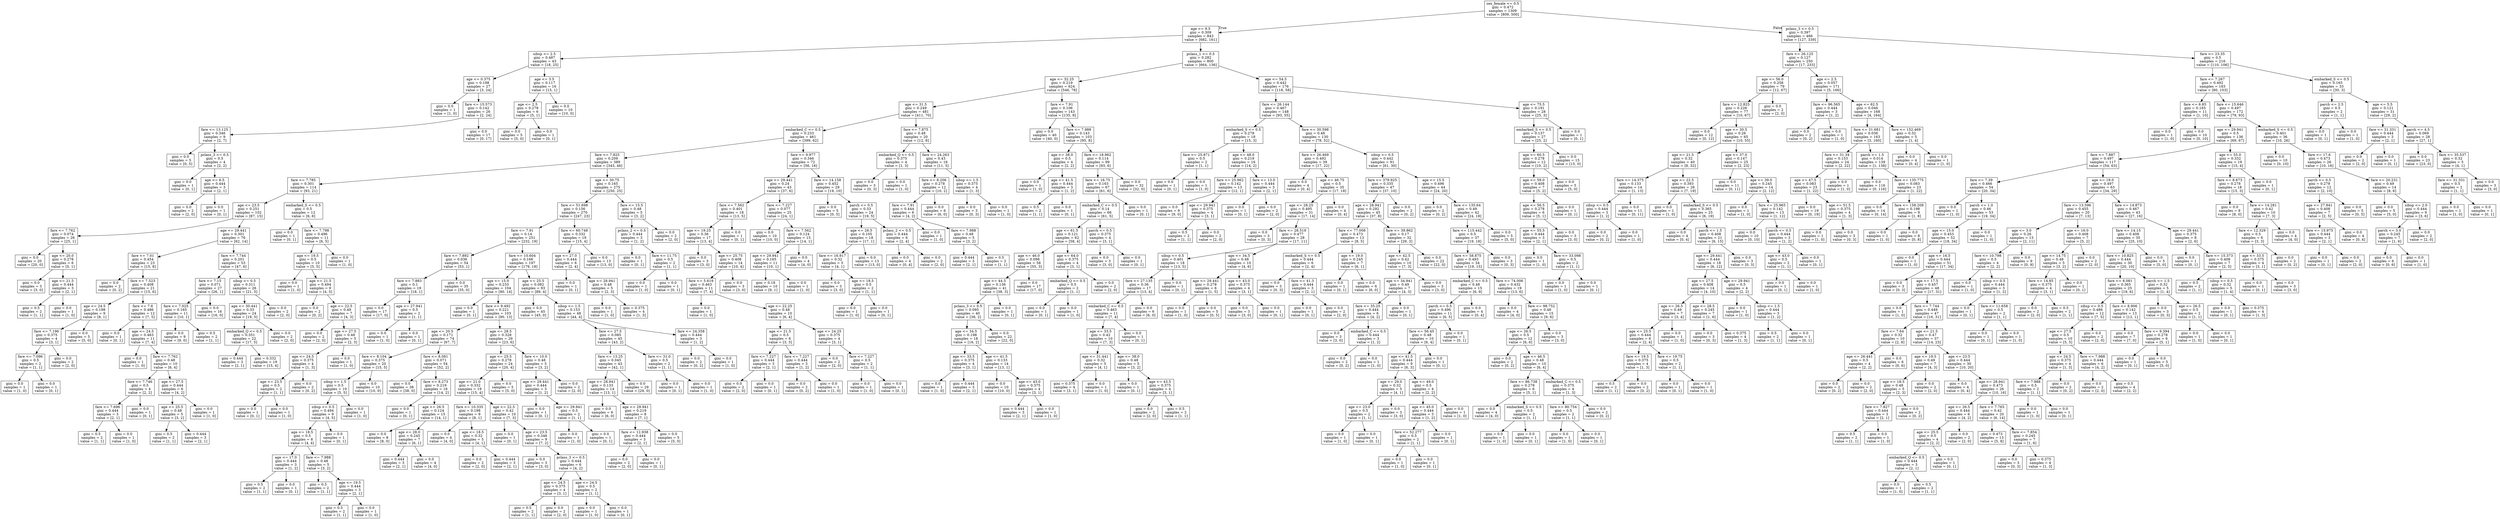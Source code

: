digraph Tree {
node [shape=box] ;
0 [label="sex_female <= 0.5\ngini = 0.472\nsamples = 1309\nvalue = [809, 500]"] ;
1 [label="age <= 9.5\ngini = 0.309\nsamples = 843\nvalue = [682, 161]"] ;
0 -> 1 [labeldistance=2.5, labelangle=45, headlabel="True"] ;
2 [label="sibsp <= 2.5\ngini = 0.487\nsamples = 43\nvalue = [18, 25]"] ;
1 -> 2 ;
3 [label="age <= 0.375\ngini = 0.198\nsamples = 27\nvalue = [3, 24]"] ;
2 -> 3 ;
4 [label="gini = 0.0\nsamples = 1\nvalue = [1, 0]"] ;
3 -> 4 ;
5 [label="fare <= 15.573\ngini = 0.142\nsamples = 26\nvalue = [2, 24]"] ;
3 -> 5 ;
6 [label="fare <= 13.125\ngini = 0.346\nsamples = 9\nvalue = [2, 7]"] ;
5 -> 6 ;
7 [label="gini = 0.0\nsamples = 5\nvalue = [0, 5]"] ;
6 -> 7 ;
8 [label="pclass_3 <= 0.5\ngini = 0.5\nsamples = 4\nvalue = [2, 2]"] ;
6 -> 8 ;
9 [label="gini = 0.0\nsamples = 1\nvalue = [0, 1]"] ;
8 -> 9 ;
10 [label="age <= 6.5\ngini = 0.444\nsamples = 3\nvalue = [2, 1]"] ;
8 -> 10 ;
11 [label="gini = 0.0\nsamples = 2\nvalue = [2, 0]"] ;
10 -> 11 ;
12 [label="gini = 0.0\nsamples = 1\nvalue = [0, 1]"] ;
10 -> 12 ;
13 [label="gini = 0.0\nsamples = 17\nvalue = [0, 17]"] ;
5 -> 13 ;
14 [label="age <= 3.5\ngini = 0.117\nsamples = 16\nvalue = [15, 1]"] ;
2 -> 14 ;
15 [label="age <= 2.5\ngini = 0.278\nsamples = 6\nvalue = [5, 1]"] ;
14 -> 15 ;
16 [label="gini = 0.0\nsamples = 5\nvalue = [5, 0]"] ;
15 -> 16 ;
17 [label="gini = 0.0\nsamples = 1\nvalue = [0, 1]"] ;
15 -> 17 ;
18 [label="gini = 0.0\nsamples = 10\nvalue = [10, 0]"] ;
14 -> 18 ;
19 [label="pclass_1 <= 0.5\ngini = 0.282\nsamples = 800\nvalue = [664, 136]"] ;
1 -> 19 ;
20 [label="age <= 32.25\ngini = 0.219\nsamples = 624\nvalue = [546, 78]"] ;
19 -> 20 ;
21 [label="age <= 31.5\ngini = 0.249\nsamples = 481\nvalue = [411, 70]"] ;
20 -> 21 ;
22 [label="embarked_C <= 0.5\ngini = 0.233\nsamples = 461\nvalue = [399, 62]"] ;
21 -> 22 ;
23 [label="fare <= 7.825\ngini = 0.209\nsamples = 389\nvalue = [343, 46]"] ;
22 -> 23 ;
24 [label="fare <= 7.785\ngini = 0.301\nsamples = 114\nvalue = [93, 21]"] ;
23 -> 24 ;
25 [label="age <= 23.5\ngini = 0.251\nsamples = 102\nvalue = [87, 15]"] ;
24 -> 25 ;
26 [label="fare <= 7.762\ngini = 0.074\nsamples = 26\nvalue = [25, 1]"] ;
25 -> 26 ;
27 [label="gini = 0.0\nsamples = 20\nvalue = [20, 0]"] ;
26 -> 27 ;
28 [label="age <= 20.0\ngini = 0.278\nsamples = 6\nvalue = [5, 1]"] ;
26 -> 28 ;
29 [label="gini = 0.0\nsamples = 3\nvalue = [3, 0]"] ;
28 -> 29 ;
30 [label="age <= 21.5\ngini = 0.444\nsamples = 3\nvalue = [2, 1]"] ;
28 -> 30 ;
31 [label="gini = 0.5\nsamples = 2\nvalue = [1, 1]"] ;
30 -> 31 ;
32 [label="gini = 0.0\nsamples = 1\nvalue = [1, 0]"] ;
30 -> 32 ;
33 [label="age <= 29.441\ngini = 0.301\nsamples = 76\nvalue = [62, 14]"] ;
25 -> 33 ;
34 [label="fare <= 7.01\ngini = 0.454\nsamples = 23\nvalue = [15, 8]"] ;
33 -> 34 ;
35 [label="gini = 0.0\nsamples = 2\nvalue = [0, 2]"] ;
34 -> 35 ;
36 [label="fare <= 7.523\ngini = 0.408\nsamples = 21\nvalue = [15, 6]"] ;
34 -> 36 ;
37 [label="age <= 24.5\ngini = 0.198\nsamples = 9\nvalue = [8, 1]"] ;
36 -> 37 ;
38 [label="fare <= 7.196\ngini = 0.375\nsamples = 4\nvalue = [3, 1]"] ;
37 -> 38 ;
39 [label="fare <= 7.096\ngini = 0.5\nsamples = 2\nvalue = [1, 1]"] ;
38 -> 39 ;
40 [label="gini = 0.0\nsamples = 1\nvalue = [1, 0]"] ;
39 -> 40 ;
41 [label="gini = 0.0\nsamples = 1\nvalue = [0, 1]"] ;
39 -> 41 ;
42 [label="gini = 0.0\nsamples = 2\nvalue = [2, 0]"] ;
38 -> 42 ;
43 [label="gini = 0.0\nsamples = 5\nvalue = [5, 0]"] ;
37 -> 43 ;
44 [label="fare <= 7.6\ngini = 0.486\nsamples = 12\nvalue = [7, 5]"] ;
36 -> 44 ;
45 [label="gini = 0.0\nsamples = 1\nvalue = [0, 1]"] ;
44 -> 45 ;
46 [label="age <= 24.5\ngini = 0.463\nsamples = 11\nvalue = [7, 4]"] ;
44 -> 46 ;
47 [label="gini = 0.0\nsamples = 1\nvalue = [1, 0]"] ;
46 -> 47 ;
48 [label="fare <= 7.762\ngini = 0.48\nsamples = 10\nvalue = [6, 4]"] ;
46 -> 48 ;
49 [label="fare <= 7.746\ngini = 0.5\nsamples = 4\nvalue = [2, 2]"] ;
48 -> 49 ;
50 [label="fare <= 7.696\ngini = 0.444\nsamples = 3\nvalue = [2, 1]"] ;
49 -> 50 ;
51 [label="gini = 0.5\nsamples = 2\nvalue = [1, 1]"] ;
50 -> 51 ;
52 [label="gini = 0.0\nsamples = 1\nvalue = [1, 0]"] ;
50 -> 52 ;
53 [label="gini = 0.0\nsamples = 1\nvalue = [0, 1]"] ;
49 -> 53 ;
54 [label="age <= 27.5\ngini = 0.444\nsamples = 6\nvalue = [4, 2]"] ;
48 -> 54 ;
55 [label="age <= 25.5\ngini = 0.48\nsamples = 5\nvalue = [3, 2]"] ;
54 -> 55 ;
56 [label="gini = 0.5\nsamples = 2\nvalue = [1, 1]"] ;
55 -> 56 ;
57 [label="gini = 0.444\nsamples = 3\nvalue = [2, 1]"] ;
55 -> 57 ;
58 [label="gini = 0.0\nsamples = 1\nvalue = [1, 0]"] ;
54 -> 58 ;
59 [label="fare <= 7.744\ngini = 0.201\nsamples = 53\nvalue = [47, 6]"] ;
33 -> 59 ;
60 [label="fare <= 7.15\ngini = 0.071\nsamples = 27\nvalue = [26, 1]"] ;
59 -> 60 ;
61 [label="fare <= 7.025\ngini = 0.165\nsamples = 11\nvalue = [10, 1]"] ;
60 -> 61 ;
62 [label="gini = 0.0\nsamples = 9\nvalue = [9, 0]"] ;
61 -> 62 ;
63 [label="gini = 0.5\nsamples = 2\nvalue = [1, 1]"] ;
61 -> 63 ;
64 [label="gini = 0.0\nsamples = 16\nvalue = [16, 0]"] ;
60 -> 64 ;
65 [label="sibsp <= 0.5\ngini = 0.311\nsamples = 26\nvalue = [21, 5]"] ;
59 -> 65 ;
66 [label="age <= 30.441\ngini = 0.33\nsamples = 24\nvalue = [19, 5]"] ;
65 -> 66 ;
67 [label="embarked_Q <= 0.5\ngini = 0.351\nsamples = 22\nvalue = [17, 5]"] ;
66 -> 67 ;
68 [label="gini = 0.444\nsamples = 3\nvalue = [2, 1]"] ;
67 -> 68 ;
69 [label="gini = 0.332\nsamples = 19\nvalue = [15, 4]"] ;
67 -> 69 ;
70 [label="gini = 0.0\nsamples = 2\nvalue = [2, 0]"] ;
66 -> 70 ;
71 [label="gini = 0.0\nsamples = 2\nvalue = [2, 0]"] ;
65 -> 71 ;
72 [label="embarked_S <= 0.5\ngini = 0.5\nsamples = 12\nvalue = [6, 6]"] ;
24 -> 72 ;
73 [label="gini = 0.0\nsamples = 1\nvalue = [0, 1]"] ;
72 -> 73 ;
74 [label="fare <= 7.798\ngini = 0.496\nsamples = 11\nvalue = [6, 5]"] ;
72 -> 74 ;
75 [label="age <= 19.5\ngini = 0.5\nsamples = 10\nvalue = [5, 5]"] ;
74 -> 75 ;
76 [label="gini = 0.0\nsamples = 1\nvalue = [1, 0]"] ;
75 -> 76 ;
77 [label="age <= 21.5\ngini = 0.494\nsamples = 9\nvalue = [4, 5]"] ;
75 -> 77 ;
78 [label="gini = 0.0\nsamples = 2\nvalue = [0, 2]"] ;
77 -> 78 ;
79 [label="age <= 22.5\ngini = 0.49\nsamples = 7\nvalue = [4, 3]"] ;
77 -> 79 ;
80 [label="gini = 0.0\nsamples = 2\nvalue = [2, 0]"] ;
79 -> 80 ;
81 [label="age <= 27.5\ngini = 0.48\nsamples = 5\nvalue = [2, 3]"] ;
79 -> 81 ;
82 [label="age <= 24.5\ngini = 0.375\nsamples = 4\nvalue = [1, 3]"] ;
81 -> 82 ;
83 [label="age <= 23.5\ngini = 0.5\nsamples = 2\nvalue = [1, 1]"] ;
82 -> 83 ;
84 [label="gini = 0.0\nsamples = 1\nvalue = [0, 1]"] ;
83 -> 84 ;
85 [label="gini = 0.0\nsamples = 1\nvalue = [1, 0]"] ;
83 -> 85 ;
86 [label="gini = 0.0\nsamples = 2\nvalue = [0, 2]"] ;
82 -> 86 ;
87 [label="gini = 0.0\nsamples = 1\nvalue = [1, 0]"] ;
81 -> 87 ;
88 [label="gini = 0.0\nsamples = 1\nvalue = [1, 0]"] ;
74 -> 88 ;
89 [label="age <= 30.75\ngini = 0.165\nsamples = 275\nvalue = [250, 25]"] ;
23 -> 89 ;
90 [label="fare <= 51.698\ngini = 0.156\nsamples = 270\nvalue = [247, 23]"] ;
89 -> 90 ;
91 [label="fare <= 7.91\ngini = 0.14\nsamples = 251\nvalue = [232, 19]"] ;
90 -> 91 ;
92 [label="fare <= 7.892\ngini = 0.036\nsamples = 54\nvalue = [53, 1]"] ;
91 -> 92 ;
93 [label="fare <= 7.883\ngini = 0.1\nsamples = 19\nvalue = [18, 1]"] ;
92 -> 93 ;
94 [label="gini = 0.0\nsamples = 17\nvalue = [17, 0]"] ;
93 -> 94 ;
95 [label="age <= 27.941\ngini = 0.5\nsamples = 2\nvalue = [1, 1]"] ;
93 -> 95 ;
96 [label="gini = 0.0\nsamples = 1\nvalue = [1, 0]"] ;
95 -> 96 ;
97 [label="gini = 0.0\nsamples = 1\nvalue = [0, 1]"] ;
95 -> 97 ;
98 [label="gini = 0.0\nsamples = 35\nvalue = [35, 0]"] ;
92 -> 98 ;
99 [label="fare <= 10.604\ngini = 0.166\nsamples = 197\nvalue = [179, 18]"] ;
91 -> 99 ;
100 [label="age <= 15.0\ngini = 0.233\nsamples = 104\nvalue = [90, 14]"] ;
99 -> 100 ;
101 [label="gini = 0.0\nsamples = 1\nvalue = [0, 1]"] ;
100 -> 101 ;
102 [label="fare <= 9.492\ngini = 0.221\nsamples = 103\nvalue = [90, 13]"] ;
100 -> 102 ;
103 [label="age <= 20.5\ngini = 0.171\nsamples = 74\nvalue = [67, 7]"] ;
102 -> 103 ;
104 [label="fare <= 8.104\ngini = 0.375\nsamples = 20\nvalue = [15, 5]"] ;
103 -> 104 ;
105 [label="sibsp <= 1.5\ngini = 0.5\nsamples = 10\nvalue = [5, 5]"] ;
104 -> 105 ;
106 [label="sibsp <= 0.5\ngini = 0.494\nsamples = 9\nvalue = [4, 5]"] ;
105 -> 106 ;
107 [label="age <= 18.5\ngini = 0.5\nsamples = 8\nvalue = [4, 4]"] ;
106 -> 107 ;
108 [label="age <= 17.0\ngini = 0.444\nsamples = 3\nvalue = [1, 2]"] ;
107 -> 108 ;
109 [label="gini = 0.5\nsamples = 2\nvalue = [1, 1]"] ;
108 -> 109 ;
110 [label="gini = 0.0\nsamples = 1\nvalue = [0, 1]"] ;
108 -> 110 ;
111 [label="fare <= 7.988\ngini = 0.48\nsamples = 5\nvalue = [3, 2]"] ;
107 -> 111 ;
112 [label="gini = 0.5\nsamples = 2\nvalue = [1, 1]"] ;
111 -> 112 ;
113 [label="age <= 19.5\ngini = 0.444\nsamples = 3\nvalue = [2, 1]"] ;
111 -> 113 ;
114 [label="gini = 0.5\nsamples = 2\nvalue = [1, 1]"] ;
113 -> 114 ;
115 [label="gini = 0.0\nsamples = 1\nvalue = [1, 0]"] ;
113 -> 115 ;
116 [label="gini = 0.0\nsamples = 1\nvalue = [0, 1]"] ;
106 -> 116 ;
117 [label="gini = 0.0\nsamples = 1\nvalue = [1, 0]"] ;
105 -> 117 ;
118 [label="gini = 0.0\nsamples = 10\nvalue = [10, 0]"] ;
104 -> 118 ;
119 [label="fare <= 8.081\ngini = 0.071\nsamples = 54\nvalue = [52, 2]"] ;
103 -> 119 ;
120 [label="gini = 0.0\nsamples = 38\nvalue = [38, 0]"] ;
119 -> 120 ;
121 [label="fare <= 8.273\ngini = 0.219\nsamples = 16\nvalue = [14, 2]"] ;
119 -> 121 ;
122 [label="gini = 0.0\nsamples = 1\nvalue = [0, 1]"] ;
121 -> 122 ;
123 [label="age <= 26.5\ngini = 0.124\nsamples = 15\nvalue = [14, 1]"] ;
121 -> 123 ;
124 [label="gini = 0.0\nsamples = 8\nvalue = [8, 0]"] ;
123 -> 124 ;
125 [label="age <= 28.0\ngini = 0.245\nsamples = 7\nvalue = [6, 1]"] ;
123 -> 125 ;
126 [label="gini = 0.444\nsamples = 3\nvalue = [2, 1]"] ;
125 -> 126 ;
127 [label="gini = 0.0\nsamples = 4\nvalue = [4, 0]"] ;
125 -> 127 ;
128 [label="age <= 28.5\ngini = 0.328\nsamples = 29\nvalue = [23, 6]"] ;
102 -> 128 ;
129 [label="age <= 25.5\ngini = 0.278\nsamples = 24\nvalue = [20, 4]"] ;
128 -> 129 ;
130 [label="age <= 21.0\ngini = 0.332\nsamples = 19\nvalue = [15, 4]"] ;
129 -> 130 ;
131 [label="fare <= 10.335\ngini = 0.198\nsamples = 9\nvalue = [8, 1]"] ;
130 -> 131 ;
132 [label="gini = 0.0\nsamples = 4\nvalue = [4, 0]"] ;
131 -> 132 ;
133 [label="age <= 18.5\ngini = 0.32\nsamples = 5\nvalue = [4, 1]"] ;
131 -> 133 ;
134 [label="gini = 0.0\nsamples = 2\nvalue = [2, 0]"] ;
133 -> 134 ;
135 [label="gini = 0.444\nsamples = 3\nvalue = [2, 1]"] ;
133 -> 135 ;
136 [label="age <= 22.5\ngini = 0.42\nsamples = 10\nvalue = [7, 3]"] ;
130 -> 136 ;
137 [label="gini = 0.0\nsamples = 1\nvalue = [0, 1]"] ;
136 -> 137 ;
138 [label="age <= 23.5\ngini = 0.346\nsamples = 9\nvalue = [7, 2]"] ;
136 -> 138 ;
139 [label="gini = 0.0\nsamples = 3\nvalue = [3, 0]"] ;
138 -> 139 ;
140 [label="pclass_3 <= 0.5\ngini = 0.444\nsamples = 6\nvalue = [4, 2]"] ;
138 -> 140 ;
141 [label="age <= 24.5\ngini = 0.375\nsamples = 4\nvalue = [3, 1]"] ;
140 -> 141 ;
142 [label="gini = 0.5\nsamples = 2\nvalue = [1, 1]"] ;
141 -> 142 ;
143 [label="gini = 0.0\nsamples = 2\nvalue = [2, 0]"] ;
141 -> 143 ;
144 [label="age <= 24.5\ngini = 0.5\nsamples = 2\nvalue = [1, 1]"] ;
140 -> 144 ;
145 [label="gini = 0.0\nsamples = 1\nvalue = [1, 0]"] ;
144 -> 145 ;
146 [label="gini = 0.0\nsamples = 1\nvalue = [0, 1]"] ;
144 -> 146 ;
147 [label="gini = 0.0\nsamples = 5\nvalue = [5, 0]"] ;
129 -> 147 ;
148 [label="fare <= 10.0\ngini = 0.48\nsamples = 5\nvalue = [3, 2]"] ;
128 -> 148 ;
149 [label="age <= 29.441\ngini = 0.444\nsamples = 3\nvalue = [1, 2]"] ;
148 -> 149 ;
150 [label="gini = 0.0\nsamples = 1\nvalue = [0, 1]"] ;
149 -> 150 ;
151 [label="age <= 29.941\ngini = 0.5\nsamples = 2\nvalue = [1, 1]"] ;
149 -> 151 ;
152 [label="gini = 0.0\nsamples = 1\nvalue = [1, 0]"] ;
151 -> 152 ;
153 [label="gini = 0.0\nsamples = 1\nvalue = [0, 1]"] ;
151 -> 153 ;
154 [label="gini = 0.0\nsamples = 2\nvalue = [2, 0]"] ;
148 -> 154 ;
155 [label="age <= 25.5\ngini = 0.082\nsamples = 93\nvalue = [89, 4]"] ;
99 -> 155 ;
156 [label="gini = 0.0\nsamples = 45\nvalue = [45, 0]"] ;
155 -> 156 ;
157 [label="sibsp <= 1.5\ngini = 0.153\nsamples = 48\nvalue = [44, 4]"] ;
155 -> 157 ;
158 [label="fare <= 27.5\ngini = 0.085\nsamples = 45\nvalue = [43, 2]"] ;
157 -> 158 ;
159 [label="fare <= 13.25\ngini = 0.045\nsamples = 43\nvalue = [42, 1]"] ;
158 -> 159 ;
160 [label="age <= 28.941\ngini = 0.133\nsamples = 14\nvalue = [13, 1]"] ;
159 -> 160 ;
161 [label="gini = 0.0\nsamples = 6\nvalue = [6, 0]"] ;
160 -> 161 ;
162 [label="age <= 29.941\ngini = 0.219\nsamples = 8\nvalue = [7, 1]"] ;
160 -> 162 ;
163 [label="fare <= 12.938\ngini = 0.444\nsamples = 3\nvalue = [2, 1]"] ;
162 -> 163 ;
164 [label="gini = 0.0\nsamples = 2\nvalue = [2, 0]"] ;
163 -> 164 ;
165 [label="gini = 0.0\nsamples = 1\nvalue = [0, 1]"] ;
163 -> 165 ;
166 [label="gini = 0.0\nsamples = 5\nvalue = [5, 0]"] ;
162 -> 166 ;
167 [label="gini = 0.0\nsamples = 29\nvalue = [29, 0]"] ;
159 -> 167 ;
168 [label="fare <= 31.0\ngini = 0.5\nsamples = 2\nvalue = [1, 1]"] ;
158 -> 168 ;
169 [label="gini = 0.0\nsamples = 1\nvalue = [0, 1]"] ;
168 -> 169 ;
170 [label="gini = 0.0\nsamples = 1\nvalue = [1, 0]"] ;
168 -> 170 ;
171 [label="fare <= 24.358\ngini = 0.444\nsamples = 3\nvalue = [1, 2]"] ;
157 -> 171 ;
172 [label="gini = 0.0\nsamples = 2\nvalue = [0, 2]"] ;
171 -> 172 ;
173 [label="gini = 0.0\nsamples = 1\nvalue = [1, 0]"] ;
171 -> 173 ;
174 [label="fare <= 60.748\ngini = 0.332\nsamples = 19\nvalue = [15, 4]"] ;
90 -> 174 ;
175 [label="age <= 27.0\ngini = 0.444\nsamples = 6\nvalue = [2, 4]"] ;
174 -> 175 ;
176 [label="gini = 0.0\nsamples = 1\nvalue = [0, 1]"] ;
175 -> 176 ;
177 [label="age <= 28.941\ngini = 0.48\nsamples = 5\nvalue = [2, 3]"] ;
175 -> 177 ;
178 [label="gini = 0.0\nsamples = 1\nvalue = [1, 0]"] ;
177 -> 178 ;
179 [label="gini = 0.375\nsamples = 4\nvalue = [1, 3]"] ;
177 -> 179 ;
180 [label="gini = 0.0\nsamples = 13\nvalue = [13, 0]"] ;
174 -> 180 ;
181 [label="fare <= 15.5\ngini = 0.48\nsamples = 5\nvalue = [3, 2]"] ;
89 -> 181 ;
182 [label="pclass_2 <= 0.5\ngini = 0.444\nsamples = 3\nvalue = [1, 2]"] ;
181 -> 182 ;
183 [label="gini = 0.0\nsamples = 1\nvalue = [0, 1]"] ;
182 -> 183 ;
184 [label="fare <= 11.75\ngini = 0.5\nsamples = 2\nvalue = [1, 1]"] ;
182 -> 184 ;
185 [label="gini = 0.0\nsamples = 1\nvalue = [1, 0]"] ;
184 -> 185 ;
186 [label="gini = 0.0\nsamples = 1\nvalue = [0, 1]"] ;
184 -> 186 ;
187 [label="gini = 0.0\nsamples = 2\nvalue = [2, 0]"] ;
181 -> 187 ;
188 [label="fare <= 9.977\ngini = 0.346\nsamples = 72\nvalue = [56, 16]"] ;
22 -> 188 ;
189 [label="age <= 29.441\ngini = 0.24\nsamples = 43\nvalue = [37, 6]"] ;
188 -> 189 ;
190 [label="fare <= 7.562\ngini = 0.401\nsamples = 18\nvalue = [13, 5]"] ;
189 -> 190 ;
191 [label="age <= 19.25\ngini = 0.36\nsamples = 17\nvalue = [13, 4]"] ;
190 -> 191 ;
192 [label="gini = 0.0\nsamples = 3\nvalue = [3, 0]"] ;
191 -> 192 ;
193 [label="age <= 25.75\ngini = 0.408\nsamples = 14\nvalue = [10, 4]"] ;
191 -> 193 ;
194 [label="fare <= 5.619\ngini = 0.463\nsamples = 11\nvalue = [7, 4]"] ;
193 -> 194 ;
195 [label="gini = 0.0\nsamples = 1\nvalue = [1, 0]"] ;
194 -> 195 ;
196 [label="age <= 22.25\ngini = 0.48\nsamples = 10\nvalue = [6, 4]"] ;
194 -> 196 ;
197 [label="age <= 21.5\ngini = 0.5\nsamples = 6\nvalue = [3, 3]"] ;
196 -> 197 ;
198 [label="fare <= 7.227\ngini = 0.444\nsamples = 3\nvalue = [2, 1]"] ;
197 -> 198 ;
199 [label="gini = 0.0\nsamples = 2\nvalue = [2, 0]"] ;
198 -> 199 ;
200 [label="gini = 0.0\nsamples = 1\nvalue = [0, 1]"] ;
198 -> 200 ;
201 [label="fare <= 7.227\ngini = 0.444\nsamples = 3\nvalue = [1, 2]"] ;
197 -> 201 ;
202 [label="gini = 0.0\nsamples = 2\nvalue = [0, 2]"] ;
201 -> 202 ;
203 [label="gini = 0.0\nsamples = 1\nvalue = [1, 0]"] ;
201 -> 203 ;
204 [label="age <= 24.25\ngini = 0.375\nsamples = 4\nvalue = [3, 1]"] ;
196 -> 204 ;
205 [label="gini = 0.0\nsamples = 2\nvalue = [2, 0]"] ;
204 -> 205 ;
206 [label="fare <= 7.227\ngini = 0.5\nsamples = 2\nvalue = [1, 1]"] ;
204 -> 206 ;
207 [label="gini = 0.0\nsamples = 1\nvalue = [1, 0]"] ;
206 -> 207 ;
208 [label="gini = 0.0\nsamples = 1\nvalue = [0, 1]"] ;
206 -> 208 ;
209 [label="gini = 0.0\nsamples = 3\nvalue = [3, 0]"] ;
193 -> 209 ;
210 [label="gini = 0.0\nsamples = 1\nvalue = [0, 1]"] ;
190 -> 210 ;
211 [label="fare <= 7.227\ngini = 0.077\nsamples = 25\nvalue = [24, 1]"] ;
189 -> 211 ;
212 [label="gini = 0.0\nsamples = 10\nvalue = [10, 0]"] ;
211 -> 212 ;
213 [label="fare <= 7.562\ngini = 0.124\nsamples = 15\nvalue = [14, 1]"] ;
211 -> 213 ;
214 [label="age <= 29.941\ngini = 0.165\nsamples = 11\nvalue = [10, 1]"] ;
213 -> 214 ;
215 [label="gini = 0.18\nsamples = 10\nvalue = [9, 1]"] ;
214 -> 215 ;
216 [label="gini = 0.0\nsamples = 1\nvalue = [1, 0]"] ;
214 -> 216 ;
217 [label="gini = 0.0\nsamples = 4\nvalue = [4, 0]"] ;
213 -> 217 ;
218 [label="fare <= 14.158\ngini = 0.452\nsamples = 29\nvalue = [19, 10]"] ;
188 -> 218 ;
219 [label="gini = 0.0\nsamples = 5\nvalue = [0, 5]"] ;
218 -> 219 ;
220 [label="parch <= 0.5\ngini = 0.33\nsamples = 24\nvalue = [19, 5]"] ;
218 -> 220 ;
221 [label="age <= 26.5\ngini = 0.105\nsamples = 18\nvalue = [17, 1]"] ;
220 -> 221 ;
222 [label="fare <= 16.917\ngini = 0.32\nsamples = 5\nvalue = [4, 1]"] ;
221 -> 222 ;
223 [label="gini = 0.0\nsamples = 3\nvalue = [3, 0]"] ;
222 -> 223 ;
224 [label="age <= 18.5\ngini = 0.5\nsamples = 2\nvalue = [1, 1]"] ;
222 -> 224 ;
225 [label="gini = 0.0\nsamples = 1\nvalue = [1, 0]"] ;
224 -> 225 ;
226 [label="gini = 0.0\nsamples = 1\nvalue = [0, 1]"] ;
224 -> 226 ;
227 [label="gini = 0.0\nsamples = 13\nvalue = [13, 0]"] ;
221 -> 227 ;
228 [label="pclass_2 <= 0.5\ngini = 0.444\nsamples = 6\nvalue = [2, 4]"] ;
220 -> 228 ;
229 [label="gini = 0.0\nsamples = 4\nvalue = [0, 4]"] ;
228 -> 229 ;
230 [label="gini = 0.0\nsamples = 2\nvalue = [2, 0]"] ;
228 -> 230 ;
231 [label="fare <= 7.875\ngini = 0.48\nsamples = 20\nvalue = [12, 8]"] ;
21 -> 231 ;
232 [label="embarked_Q <= 0.5\ngini = 0.375\nsamples = 4\nvalue = [1, 3]"] ;
231 -> 232 ;
233 [label="gini = 0.0\nsamples = 3\nvalue = [0, 3]"] ;
232 -> 233 ;
234 [label="gini = 0.0\nsamples = 1\nvalue = [1, 0]"] ;
232 -> 234 ;
235 [label="fare <= 24.263\ngini = 0.43\nsamples = 16\nvalue = [11, 5]"] ;
231 -> 235 ;
236 [label="fare <= 8.206\ngini = 0.278\nsamples = 12\nvalue = [10, 2]"] ;
235 -> 236 ;
237 [label="fare <= 7.91\ngini = 0.444\nsamples = 6\nvalue = [4, 2]"] ;
236 -> 237 ;
238 [label="gini = 0.0\nsamples = 1\nvalue = [1, 0]"] ;
237 -> 238 ;
239 [label="fare <= 7.988\ngini = 0.48\nsamples = 5\nvalue = [3, 2]"] ;
237 -> 239 ;
240 [label="gini = 0.444\nsamples = 3\nvalue = [2, 1]"] ;
239 -> 240 ;
241 [label="gini = 0.5\nsamples = 2\nvalue = [1, 1]"] ;
239 -> 241 ;
242 [label="gini = 0.0\nsamples = 6\nvalue = [6, 0]"] ;
236 -> 242 ;
243 [label="sibsp <= 1.5\ngini = 0.375\nsamples = 4\nvalue = [1, 3]"] ;
235 -> 243 ;
244 [label="gini = 0.0\nsamples = 3\nvalue = [0, 3]"] ;
243 -> 244 ;
245 [label="gini = 0.0\nsamples = 1\nvalue = [1, 0]"] ;
243 -> 245 ;
246 [label="fare <= 7.91\ngini = 0.106\nsamples = 143\nvalue = [135, 8]"] ;
20 -> 246 ;
247 [label="gini = 0.0\nsamples = 40\nvalue = [40, 0]"] ;
246 -> 247 ;
248 [label="fare <= 7.988\ngini = 0.143\nsamples = 103\nvalue = [95, 8]"] ;
246 -> 248 ;
249 [label="age <= 38.0\ngini = 0.5\nsamples = 4\nvalue = [2, 2]"] ;
248 -> 249 ;
250 [label="gini = 0.0\nsamples = 1\nvalue = [1, 0]"] ;
249 -> 250 ;
251 [label="age <= 41.5\ngini = 0.444\nsamples = 3\nvalue = [1, 2]"] ;
249 -> 251 ;
252 [label="gini = 0.5\nsamples = 2\nvalue = [1, 1]"] ;
251 -> 252 ;
253 [label="gini = 0.0\nsamples = 1\nvalue = [0, 1]"] ;
251 -> 253 ;
254 [label="fare <= 18.962\ngini = 0.114\nsamples = 99\nvalue = [93, 6]"] ;
248 -> 254 ;
255 [label="fare <= 16.75\ngini = 0.163\nsamples = 67\nvalue = [61, 6]"] ;
254 -> 255 ;
256 [label="embarked_C <= 0.5\ngini = 0.14\nsamples = 66\nvalue = [61, 5]"] ;
255 -> 256 ;
257 [label="age <= 61.5\ngini = 0.121\nsamples = 62\nvalue = [58, 4]"] ;
256 -> 257 ;
258 [label="age <= 46.0\ngini = 0.098\nsamples = 58\nvalue = [55, 3]"] ;
257 -> 258 ;
259 [label="age <= 44.5\ngini = 0.136\nsamples = 41\nvalue = [38, 3]"] ;
258 -> 259 ;
260 [label="pclass_3 <= 0.5\ngini = 0.095\nsamples = 40\nvalue = [38, 2]"] ;
259 -> 260 ;
261 [label="age <= 34.5\ngini = 0.198\nsamples = 18\nvalue = [16, 2]"] ;
260 -> 261 ;
262 [label="age <= 33.5\ngini = 0.375\nsamples = 4\nvalue = [3, 1]"] ;
261 -> 262 ;
263 [label="gini = 0.0\nsamples = 1\nvalue = [1, 0]"] ;
262 -> 263 ;
264 [label="gini = 0.444\nsamples = 3\nvalue = [2, 1]"] ;
262 -> 264 ;
265 [label="age <= 41.5\ngini = 0.133\nsamples = 14\nvalue = [13, 1]"] ;
261 -> 265 ;
266 [label="gini = 0.0\nsamples = 10\nvalue = [10, 0]"] ;
265 -> 266 ;
267 [label="age <= 43.0\ngini = 0.375\nsamples = 4\nvalue = [3, 1]"] ;
265 -> 267 ;
268 [label="gini = 0.444\nsamples = 3\nvalue = [2, 1]"] ;
267 -> 268 ;
269 [label="gini = 0.0\nsamples = 1\nvalue = [1, 0]"] ;
267 -> 269 ;
270 [label="gini = 0.0\nsamples = 22\nvalue = [22, 0]"] ;
260 -> 270 ;
271 [label="gini = 0.0\nsamples = 1\nvalue = [0, 1]"] ;
259 -> 271 ;
272 [label="gini = 0.0\nsamples = 17\nvalue = [17, 0]"] ;
258 -> 272 ;
273 [label="age <= 64.0\ngini = 0.375\nsamples = 4\nvalue = [3, 1]"] ;
257 -> 273 ;
274 [label="embarked_Q <= 0.5\ngini = 0.5\nsamples = 2\nvalue = [1, 1]"] ;
273 -> 274 ;
275 [label="gini = 0.0\nsamples = 1\nvalue = [0, 1]"] ;
274 -> 275 ;
276 [label="gini = 0.0\nsamples = 1\nvalue = [1, 0]"] ;
274 -> 276 ;
277 [label="gini = 0.0\nsamples = 2\nvalue = [2, 0]"] ;
273 -> 277 ;
278 [label="parch <= 0.5\ngini = 0.375\nsamples = 4\nvalue = [3, 1]"] ;
256 -> 278 ;
279 [label="gini = 0.0\nsamples = 3\nvalue = [3, 0]"] ;
278 -> 279 ;
280 [label="gini = 0.0\nsamples = 1\nvalue = [0, 1]"] ;
278 -> 280 ;
281 [label="gini = 0.0\nsamples = 1\nvalue = [0, 1]"] ;
255 -> 281 ;
282 [label="gini = 0.0\nsamples = 32\nvalue = [32, 0]"] ;
254 -> 282 ;
283 [label="age <= 54.5\ngini = 0.442\nsamples = 176\nvalue = [118, 58]"] ;
19 -> 283 ;
284 [label="fare <= 26.144\ngini = 0.467\nsamples = 148\nvalue = [93, 55]"] ;
283 -> 284 ;
285 [label="embarked_S <= 0.5\ngini = 0.278\nsamples = 18\nvalue = [15, 3]"] ;
284 -> 285 ;
286 [label="fare <= 25.871\ngini = 0.5\nsamples = 2\nvalue = [1, 1]"] ;
285 -> 286 ;
287 [label="gini = 0.0\nsamples = 1\nvalue = [0, 1]"] ;
286 -> 287 ;
288 [label="gini = 0.0\nsamples = 1\nvalue = [1, 0]"] ;
286 -> 288 ;
289 [label="age <= 48.0\ngini = 0.219\nsamples = 16\nvalue = [14, 2]"] ;
285 -> 289 ;
290 [label="fare <= 25.962\ngini = 0.142\nsamples = 13\nvalue = [12, 1]"] ;
289 -> 290 ;
291 [label="gini = 0.0\nsamples = 9\nvalue = [9, 0]"] ;
290 -> 291 ;
292 [label="age <= 29.941\ngini = 0.375\nsamples = 4\nvalue = [3, 1]"] ;
290 -> 292 ;
293 [label="gini = 0.5\nsamples = 2\nvalue = [1, 1]"] ;
292 -> 293 ;
294 [label="gini = 0.0\nsamples = 2\nvalue = [2, 0]"] ;
292 -> 294 ;
295 [label="fare <= 13.0\ngini = 0.444\nsamples = 3\nvalue = [2, 1]"] ;
289 -> 295 ;
296 [label="gini = 0.0\nsamples = 1\nvalue = [0, 1]"] ;
295 -> 296 ;
297 [label="gini = 0.0\nsamples = 2\nvalue = [2, 0]"] ;
295 -> 297 ;
298 [label="fare <= 30.598\ngini = 0.48\nsamples = 130\nvalue = [78, 52]"] ;
284 -> 298 ;
299 [label="fare <= 26.469\ngini = 0.492\nsamples = 39\nvalue = [17, 22]"] ;
298 -> 299 ;
300 [label="gini = 0.0\nsamples = 4\nvalue = [0, 4]"] ;
299 -> 300 ;
301 [label="age <= 46.75\ngini = 0.5\nsamples = 35\nvalue = [17, 18]"] ;
299 -> 301 ;
302 [label="age <= 28.25\ngini = 0.495\nsamples = 31\nvalue = [17, 14]"] ;
301 -> 302 ;
303 [label="gini = 0.0\nsamples = 3\nvalue = [0, 3]"] ;
302 -> 303 ;
304 [label="fare <= 28.519\ngini = 0.477\nsamples = 28\nvalue = [17, 11]"] ;
302 -> 304 ;
305 [label="sibsp <= 0.5\ngini = 0.401\nsamples = 18\nvalue = [13, 5]"] ;
304 -> 305 ;
306 [label="fare <= 27.135\ngini = 0.36\nsamples = 17\nvalue = [13, 4]"] ;
305 -> 306 ;
307 [label="embarked_C <= 0.5\ngini = 0.463\nsamples = 11\nvalue = [7, 4]"] ;
306 -> 307 ;
308 [label="age <= 33.5\ngini = 0.42\nsamples = 10\nvalue = [7, 3]"] ;
307 -> 308 ;
309 [label="age <= 31.441\ngini = 0.32\nsamples = 5\nvalue = [4, 1]"] ;
308 -> 309 ;
310 [label="gini = 0.375\nsamples = 4\nvalue = [3, 1]"] ;
309 -> 310 ;
311 [label="gini = 0.0\nsamples = 1\nvalue = [1, 0]"] ;
309 -> 311 ;
312 [label="age <= 38.0\ngini = 0.48\nsamples = 5\nvalue = [3, 2]"] ;
308 -> 312 ;
313 [label="gini = 0.0\nsamples = 1\nvalue = [0, 1]"] ;
312 -> 313 ;
314 [label="age <= 43.5\ngini = 0.375\nsamples = 4\nvalue = [3, 1]"] ;
312 -> 314 ;
315 [label="gini = 0.0\nsamples = 2\nvalue = [2, 0]"] ;
314 -> 315 ;
316 [label="gini = 0.5\nsamples = 2\nvalue = [1, 1]"] ;
314 -> 316 ;
317 [label="gini = 0.0\nsamples = 1\nvalue = [0, 1]"] ;
307 -> 317 ;
318 [label="gini = 0.0\nsamples = 6\nvalue = [6, 0]"] ;
306 -> 318 ;
319 [label="gini = 0.0\nsamples = 1\nvalue = [0, 1]"] ;
305 -> 319 ;
320 [label="age <= 34.5\ngini = 0.48\nsamples = 10\nvalue = [4, 6]"] ;
304 -> 320 ;
321 [label="age <= 29.441\ngini = 0.278\nsamples = 6\nvalue = [1, 5]"] ;
320 -> 321 ;
322 [label="gini = 0.0\nsamples = 1\nvalue = [1, 0]"] ;
321 -> 322 ;
323 [label="gini = 0.0\nsamples = 5\nvalue = [0, 5]"] ;
321 -> 323 ;
324 [label="age <= 43.0\ngini = 0.375\nsamples = 4\nvalue = [3, 1]"] ;
320 -> 324 ;
325 [label="gini = 0.0\nsamples = 3\nvalue = [3, 0]"] ;
324 -> 325 ;
326 [label="gini = 0.0\nsamples = 1\nvalue = [0, 1]"] ;
324 -> 326 ;
327 [label="gini = 0.0\nsamples = 4\nvalue = [0, 4]"] ;
301 -> 327 ;
328 [label="sibsp <= 0.5\ngini = 0.442\nsamples = 91\nvalue = [61, 30]"] ;
298 -> 328 ;
329 [label="fare <= 379.925\ngini = 0.335\nsamples = 47\nvalue = [37, 10]"] ;
328 -> 329 ;
330 [label="age <= 28.941\ngini = 0.292\nsamples = 45\nvalue = [37, 8]"] ;
329 -> 330 ;
331 [label="fare <= 77.008\ngini = 0.473\nsamples = 13\nvalue = [8, 5]"] ;
330 -> 331 ;
332 [label="embarked_S <= 0.5\ngini = 0.444\nsamples = 6\nvalue = [2, 4]"] ;
331 -> 332 ;
333 [label="gini = 0.0\nsamples = 3\nvalue = [0, 3]"] ;
332 -> 333 ;
334 [label="fare <= 41.3\ngini = 0.444\nsamples = 3\nvalue = [2, 1]"] ;
332 -> 334 ;
335 [label="gini = 0.0\nsamples = 1\nvalue = [0, 1]"] ;
334 -> 335 ;
336 [label="gini = 0.0\nsamples = 2\nvalue = [2, 0]"] ;
334 -> 336 ;
337 [label="age <= 19.0\ngini = 0.245\nsamples = 7\nvalue = [6, 1]"] ;
331 -> 337 ;
338 [label="gini = 0.0\nsamples = 1\nvalue = [0, 1]"] ;
337 -> 338 ;
339 [label="gini = 0.0\nsamples = 6\nvalue = [6, 0]"] ;
337 -> 339 ;
340 [label="fare <= 39.862\ngini = 0.17\nsamples = 32\nvalue = [29, 3]"] ;
330 -> 340 ;
341 [label="age <= 42.5\ngini = 0.42\nsamples = 10\nvalue = [7, 3]"] ;
340 -> 341 ;
342 [label="age <= 34.941\ngini = 0.49\nsamples = 7\nvalue = [4, 3]"] ;
341 -> 342 ;
343 [label="fare <= 35.25\ngini = 0.444\nsamples = 6\nvalue = [4, 2]"] ;
342 -> 343 ;
344 [label="gini = 0.0\nsamples = 3\nvalue = [3, 0]"] ;
343 -> 344 ;
345 [label="embarked_C <= 0.5\ngini = 0.444\nsamples = 3\nvalue = [1, 2]"] ;
343 -> 345 ;
346 [label="gini = 0.0\nsamples = 2\nvalue = [0, 2]"] ;
345 -> 346 ;
347 [label="gini = 0.0\nsamples = 1\nvalue = [1, 0]"] ;
345 -> 347 ;
348 [label="gini = 0.0\nsamples = 1\nvalue = [0, 1]"] ;
342 -> 348 ;
349 [label="gini = 0.0\nsamples = 3\nvalue = [3, 0]"] ;
341 -> 349 ;
350 [label="gini = 0.0\nsamples = 22\nvalue = [22, 0]"] ;
340 -> 350 ;
351 [label="gini = 0.0\nsamples = 2\nvalue = [0, 2]"] ;
329 -> 351 ;
352 [label="age <= 15.5\ngini = 0.496\nsamples = 44\nvalue = [24, 20]"] ;
328 -> 352 ;
353 [label="gini = 0.0\nsamples = 2\nvalue = [0, 2]"] ;
352 -> 353 ;
354 [label="fare <= 135.64\ngini = 0.49\nsamples = 42\nvalue = [24, 18]"] ;
352 -> 354 ;
355 [label="fare <= 115.442\ngini = 0.5\nsamples = 37\nvalue = [19, 18]"] ;
354 -> 355 ;
356 [label="fare <= 58.875\ngini = 0.493\nsamples = 34\nvalue = [19, 15]"] ;
355 -> 356 ;
357 [label="embarked_C <= 0.5\ngini = 0.48\nsamples = 15\nvalue = [6, 9]"] ;
356 -> 357 ;
358 [label="parch <= 0.5\ngini = 0.496\nsamples = 11\nvalue = [6, 5]"] ;
357 -> 358 ;
359 [label="fare <= 56.45\ngini = 0.48\nsamples = 10\nvalue = [6, 4]"] ;
358 -> 359 ;
360 [label="age <= 41.5\ngini = 0.444\nsamples = 9\nvalue = [6, 3]"] ;
359 -> 360 ;
361 [label="age <= 29.0\ngini = 0.32\nsamples = 5\nvalue = [4, 1]"] ;
360 -> 361 ;
362 [label="age <= 23.0\ngini = 0.5\nsamples = 2\nvalue = [1, 1]"] ;
361 -> 362 ;
363 [label="gini = 0.0\nsamples = 1\nvalue = [1, 0]"] ;
362 -> 363 ;
364 [label="gini = 0.0\nsamples = 1\nvalue = [0, 1]"] ;
362 -> 364 ;
365 [label="gini = 0.0\nsamples = 3\nvalue = [3, 0]"] ;
361 -> 365 ;
366 [label="age <= 49.0\ngini = 0.5\nsamples = 4\nvalue = [2, 2]"] ;
360 -> 366 ;
367 [label="age <= 45.0\ngini = 0.444\nsamples = 3\nvalue = [1, 2]"] ;
366 -> 367 ;
368 [label="fare <= 52.277\ngini = 0.5\nsamples = 2\nvalue = [1, 1]"] ;
367 -> 368 ;
369 [label="gini = 0.0\nsamples = 1\nvalue = [1, 0]"] ;
368 -> 369 ;
370 [label="gini = 0.0\nsamples = 1\nvalue = [0, 1]"] ;
368 -> 370 ;
371 [label="gini = 0.0\nsamples = 1\nvalue = [0, 1]"] ;
367 -> 371 ;
372 [label="gini = 0.0\nsamples = 1\nvalue = [1, 0]"] ;
366 -> 372 ;
373 [label="gini = 0.0\nsamples = 1\nvalue = [0, 1]"] ;
359 -> 373 ;
374 [label="gini = 0.0\nsamples = 1\nvalue = [0, 1]"] ;
358 -> 374 ;
375 [label="gini = 0.0\nsamples = 4\nvalue = [0, 4]"] ;
357 -> 375 ;
376 [label="fare <= 74.006\ngini = 0.432\nsamples = 19\nvalue = [13, 6]"] ;
356 -> 376 ;
377 [label="gini = 0.0\nsamples = 4\nvalue = [4, 0]"] ;
376 -> 377 ;
378 [label="fare <= 98.752\ngini = 0.48\nsamples = 15\nvalue = [9, 6]"] ;
376 -> 378 ;
379 [label="age <= 26.5\ngini = 0.5\nsamples = 12\nvalue = [6, 6]"] ;
378 -> 379 ;
380 [label="gini = 0.0\nsamples = 2\nvalue = [0, 2]"] ;
379 -> 380 ;
381 [label="age <= 46.5\ngini = 0.48\nsamples = 10\nvalue = [6, 4]"] ;
379 -> 381 ;
382 [label="fare <= 86.738\ngini = 0.278\nsamples = 6\nvalue = [5, 1]"] ;
381 -> 382 ;
383 [label="gini = 0.0\nsamples = 4\nvalue = [4, 0]"] ;
382 -> 383 ;
384 [label="embarked_S <= 0.5\ngini = 0.5\nsamples = 2\nvalue = [1, 1]"] ;
382 -> 384 ;
385 [label="gini = 0.0\nsamples = 1\nvalue = [1, 0]"] ;
384 -> 385 ;
386 [label="gini = 0.0\nsamples = 1\nvalue = [0, 1]"] ;
384 -> 386 ;
387 [label="embarked_C <= 0.5\ngini = 0.375\nsamples = 4\nvalue = [1, 3]"] ;
381 -> 387 ;
388 [label="fare <= 80.754\ngini = 0.5\nsamples = 2\nvalue = [1, 1]"] ;
387 -> 388 ;
389 [label="gini = 0.0\nsamples = 1\nvalue = [1, 0]"] ;
388 -> 389 ;
390 [label="gini = 0.0\nsamples = 1\nvalue = [0, 1]"] ;
388 -> 390 ;
391 [label="gini = 0.0\nsamples = 2\nvalue = [0, 2]"] ;
387 -> 391 ;
392 [label="gini = 0.0\nsamples = 3\nvalue = [3, 0]"] ;
378 -> 392 ;
393 [label="gini = 0.0\nsamples = 3\nvalue = [0, 3]"] ;
355 -> 393 ;
394 [label="gini = 0.0\nsamples = 5\nvalue = [5, 0]"] ;
354 -> 394 ;
395 [label="age <= 75.5\ngini = 0.191\nsamples = 28\nvalue = [25, 3]"] ;
283 -> 395 ;
396 [label="embarked_S <= 0.5\ngini = 0.137\nsamples = 27\nvalue = [25, 2]"] ;
395 -> 396 ;
397 [label="age <= 60.5\ngini = 0.278\nsamples = 12\nvalue = [10, 2]"] ;
396 -> 397 ;
398 [label="age <= 59.0\ngini = 0.408\nsamples = 7\nvalue = [5, 2]"] ;
397 -> 398 ;
399 [label="age <= 56.5\ngini = 0.278\nsamples = 6\nvalue = [5, 1]"] ;
398 -> 399 ;
400 [label="age <= 55.5\ngini = 0.444\nsamples = 3\nvalue = [2, 1]"] ;
399 -> 400 ;
401 [label="gini = 0.0\nsamples = 1\nvalue = [1, 0]"] ;
400 -> 401 ;
402 [label="fare <= 33.098\ngini = 0.5\nsamples = 2\nvalue = [1, 1]"] ;
400 -> 402 ;
403 [label="gini = 0.0\nsamples = 1\nvalue = [1, 0]"] ;
402 -> 403 ;
404 [label="gini = 0.0\nsamples = 1\nvalue = [0, 1]"] ;
402 -> 404 ;
405 [label="gini = 0.0\nsamples = 3\nvalue = [3, 0]"] ;
399 -> 405 ;
406 [label="gini = 0.0\nsamples = 1\nvalue = [0, 1]"] ;
398 -> 406 ;
407 [label="gini = 0.0\nsamples = 5\nvalue = [5, 0]"] ;
397 -> 407 ;
408 [label="gini = 0.0\nsamples = 15\nvalue = [15, 0]"] ;
396 -> 408 ;
409 [label="gini = 0.0\nsamples = 1\nvalue = [0, 1]"] ;
395 -> 409 ;
410 [label="pclass_3 <= 0.5\ngini = 0.397\nsamples = 466\nvalue = [127, 339]"] ;
0 -> 410 [labeldistance=2.5, labelangle=-45, headlabel="False"] ;
411 [label="fare <= 26.125\ngini = 0.127\nsamples = 250\nvalue = [17, 233]"] ;
410 -> 411 ;
412 [label="age <= 56.0\ngini = 0.258\nsamples = 79\nvalue = [12, 67]"] ;
411 -> 412 ;
413 [label="fare <= 12.825\ngini = 0.226\nsamples = 77\nvalue = [10, 67]"] ;
412 -> 413 ;
414 [label="gini = 0.0\nsamples = 12\nvalue = [0, 12]"] ;
413 -> 414 ;
415 [label="age <= 30.5\ngini = 0.26\nsamples = 65\nvalue = [10, 55]"] ;
413 -> 415 ;
416 [label="age <= 21.5\ngini = 0.32\nsamples = 40\nvalue = [8, 32]"] ;
415 -> 416 ;
417 [label="fare <= 14.375\ngini = 0.133\nsamples = 14\nvalue = [1, 13]"] ;
416 -> 417 ;
418 [label="sibsp <= 0.5\ngini = 0.444\nsamples = 3\nvalue = [1, 2]"] ;
417 -> 418 ;
419 [label="gini = 0.0\nsamples = 2\nvalue = [0, 2]"] ;
418 -> 419 ;
420 [label="gini = 0.0\nsamples = 1\nvalue = [1, 0]"] ;
418 -> 420 ;
421 [label="gini = 0.0\nsamples = 11\nvalue = [0, 11]"] ;
417 -> 421 ;
422 [label="age <= 22.5\ngini = 0.393\nsamples = 26\nvalue = [7, 19]"] ;
416 -> 422 ;
423 [label="gini = 0.0\nsamples = 1\nvalue = [1, 0]"] ;
422 -> 423 ;
424 [label="embarked_S <= 0.5\ngini = 0.365\nsamples = 25\nvalue = [6, 19]"] ;
422 -> 424 ;
425 [label="gini = 0.0\nsamples = 4\nvalue = [0, 4]"] ;
424 -> 425 ;
426 [label="parch <= 1.5\ngini = 0.408\nsamples = 21\nvalue = [6, 15]"] ;
424 -> 426 ;
427 [label="age <= 29.441\ngini = 0.444\nsamples = 18\nvalue = [6, 12]"] ;
426 -> 427 ;
428 [label="age <= 27.5\ngini = 0.408\nsamples = 14\nvalue = [4, 10]"] ;
427 -> 428 ;
429 [label="age <= 26.5\ngini = 0.49\nsamples = 7\nvalue = [3, 4]"] ;
428 -> 429 ;
430 [label="age <= 25.5\ngini = 0.444\nsamples = 6\nvalue = [2, 4]"] ;
429 -> 430 ;
431 [label="fare <= 19.5\ngini = 0.375\nsamples = 4\nvalue = [1, 3]"] ;
430 -> 431 ;
432 [label="gini = 0.5\nsamples = 2\nvalue = [1, 1]"] ;
431 -> 432 ;
433 [label="gini = 0.0\nsamples = 2\nvalue = [0, 2]"] ;
431 -> 433 ;
434 [label="fare <= 19.75\ngini = 0.5\nsamples = 2\nvalue = [1, 1]"] ;
430 -> 434 ;
435 [label="gini = 0.0\nsamples = 1\nvalue = [0, 1]"] ;
434 -> 435 ;
436 [label="gini = 0.0\nsamples = 1\nvalue = [1, 0]"] ;
434 -> 436 ;
437 [label="gini = 0.0\nsamples = 1\nvalue = [1, 0]"] ;
429 -> 437 ;
438 [label="age <= 28.5\ngini = 0.245\nsamples = 7\nvalue = [1, 6]"] ;
428 -> 438 ;
439 [label="gini = 0.0\nsamples = 3\nvalue = [0, 3]"] ;
438 -> 439 ;
440 [label="gini = 0.375\nsamples = 4\nvalue = [1, 3]"] ;
438 -> 440 ;
441 [label="age <= 29.941\ngini = 0.5\nsamples = 4\nvalue = [2, 2]"] ;
427 -> 441 ;
442 [label="gini = 0.0\nsamples = 1\nvalue = [1, 0]"] ;
441 -> 442 ;
443 [label="sibsp <= 1.5\ngini = 0.444\nsamples = 3\nvalue = [1, 2]"] ;
441 -> 443 ;
444 [label="gini = 0.5\nsamples = 2\nvalue = [1, 1]"] ;
443 -> 444 ;
445 [label="gini = 0.0\nsamples = 1\nvalue = [0, 1]"] ;
443 -> 445 ;
446 [label="gini = 0.0\nsamples = 3\nvalue = [0, 3]"] ;
426 -> 446 ;
447 [label="age <= 37.0\ngini = 0.147\nsamples = 25\nvalue = [2, 23]"] ;
415 -> 447 ;
448 [label="gini = 0.0\nsamples = 11\nvalue = [0, 11]"] ;
447 -> 448 ;
449 [label="age <= 39.0\ngini = 0.245\nsamples = 14\nvalue = [2, 12]"] ;
447 -> 449 ;
450 [label="gini = 0.0\nsamples = 1\nvalue = [1, 0]"] ;
449 -> 450 ;
451 [label="fare <= 25.965\ngini = 0.142\nsamples = 13\nvalue = [1, 12]"] ;
449 -> 451 ;
452 [label="gini = 0.0\nsamples = 10\nvalue = [0, 10]"] ;
451 -> 452 ;
453 [label="parch <= 0.5\ngini = 0.444\nsamples = 3\nvalue = [1, 2]"] ;
451 -> 453 ;
454 [label="age <= 43.0\ngini = 0.5\nsamples = 2\nvalue = [1, 1]"] ;
453 -> 454 ;
455 [label="gini = 0.0\nsamples = 1\nvalue = [0, 1]"] ;
454 -> 455 ;
456 [label="gini = 0.0\nsamples = 1\nvalue = [1, 0]"] ;
454 -> 456 ;
457 [label="gini = 0.0\nsamples = 1\nvalue = [0, 1]"] ;
453 -> 457 ;
458 [label="gini = 0.0\nsamples = 2\nvalue = [2, 0]"] ;
412 -> 458 ;
459 [label="age <= 2.5\ngini = 0.057\nsamples = 171\nvalue = [5, 166]"] ;
411 -> 459 ;
460 [label="fare <= 96.565\ngini = 0.444\nsamples = 3\nvalue = [1, 2]"] ;
459 -> 460 ;
461 [label="gini = 0.0\nsamples = 2\nvalue = [0, 2]"] ;
460 -> 461 ;
462 [label="gini = 0.0\nsamples = 1\nvalue = [1, 0]"] ;
460 -> 462 ;
463 [label="age <= 62.5\ngini = 0.046\nsamples = 168\nvalue = [4, 164]"] ;
459 -> 463 ;
464 [label="fare <= 31.681\ngini = 0.036\nsamples = 163\nvalue = [3, 160]"] ;
463 -> 464 ;
465 [label="fare <= 31.34\ngini = 0.153\nsamples = 24\nvalue = [2, 22]"] ;
464 -> 465 ;
466 [label="age <= 47.5\ngini = 0.083\nsamples = 23\nvalue = [1, 22]"] ;
465 -> 466 ;
467 [label="gini = 0.0\nsamples = 19\nvalue = [0, 19]"] ;
466 -> 467 ;
468 [label="age <= 51.5\ngini = 0.375\nsamples = 4\nvalue = [1, 3]"] ;
466 -> 468 ;
469 [label="gini = 0.0\nsamples = 1\nvalue = [1, 0]"] ;
468 -> 469 ;
470 [label="gini = 0.0\nsamples = 3\nvalue = [0, 3]"] ;
468 -> 470 ;
471 [label="gini = 0.0\nsamples = 1\nvalue = [1, 0]"] ;
465 -> 471 ;
472 [label="parch <= 1.5\ngini = 0.014\nsamples = 139\nvalue = [1, 138]"] ;
464 -> 472 ;
473 [label="gini = 0.0\nsamples = 116\nvalue = [0, 116]"] ;
472 -> 473 ;
474 [label="fare <= 135.775\ngini = 0.083\nsamples = 23\nvalue = [1, 22]"] ;
472 -> 474 ;
475 [label="gini = 0.0\nsamples = 14\nvalue = [0, 14]"] ;
474 -> 475 ;
476 [label="fare <= 158.208\ngini = 0.198\nsamples = 9\nvalue = [1, 8]"] ;
474 -> 476 ;
477 [label="gini = 0.0\nsamples = 1\nvalue = [1, 0]"] ;
476 -> 477 ;
478 [label="gini = 0.0\nsamples = 8\nvalue = [0, 8]"] ;
476 -> 478 ;
479 [label="fare <= 152.469\ngini = 0.32\nsamples = 5\nvalue = [1, 4]"] ;
463 -> 479 ;
480 [label="gini = 0.0\nsamples = 4\nvalue = [0, 4]"] ;
479 -> 480 ;
481 [label="gini = 0.0\nsamples = 1\nvalue = [1, 0]"] ;
479 -> 481 ;
482 [label="fare <= 23.35\ngini = 0.5\nsamples = 216\nvalue = [110, 106]"] ;
410 -> 482 ;
483 [label="fare <= 7.267\ngini = 0.492\nsamples = 183\nvalue = [80, 103]"] ;
482 -> 483 ;
484 [label="fare <= 6.85\ngini = 0.165\nsamples = 11\nvalue = [1, 10]"] ;
483 -> 484 ;
485 [label="gini = 0.0\nsamples = 1\nvalue = [1, 0]"] ;
484 -> 485 ;
486 [label="gini = 0.0\nsamples = 10\nvalue = [0, 10]"] ;
484 -> 486 ;
487 [label="fare <= 15.646\ngini = 0.497\nsamples = 172\nvalue = [79, 93]"] ;
483 -> 487 ;
488 [label="age <= 29.941\ngini = 0.5\nsamples = 136\nvalue = [69, 67]"] ;
487 -> 488 ;
489 [label="fare <= 7.887\ngini = 0.497\nsamples = 117\nvalue = [54, 63]"] ;
488 -> 489 ;
490 [label="fare <= 7.39\ngini = 0.466\nsamples = 54\nvalue = [20, 34]"] ;
489 -> 490 ;
491 [label="gini = 0.0\nsamples = 1\nvalue = [1, 0]"] ;
490 -> 491 ;
492 [label="parch <= 1.0\ngini = 0.46\nsamples = 53\nvalue = [19, 34]"] ;
490 -> 492 ;
493 [label="age <= 15.0\ngini = 0.453\nsamples = 52\nvalue = [18, 34]"] ;
492 -> 493 ;
494 [label="gini = 0.0\nsamples = 1\nvalue = [1, 0]"] ;
493 -> 494 ;
495 [label="age <= 16.5\ngini = 0.444\nsamples = 51\nvalue = [17, 34]"] ;
493 -> 495 ;
496 [label="gini = 0.0\nsamples = 3\nvalue = [0, 3]"] ;
495 -> 496 ;
497 [label="age <= 17.5\ngini = 0.457\nsamples = 48\nvalue = [17, 31]"] ;
495 -> 497 ;
498 [label="gini = 0.0\nsamples = 1\nvalue = [1, 0]"] ;
497 -> 498 ;
499 [label="fare <= 7.744\ngini = 0.449\nsamples = 47\nvalue = [16, 31]"] ;
497 -> 499 ;
500 [label="fare <= 7.64\ngini = 0.32\nsamples = 10\nvalue = [2, 8]"] ;
499 -> 500 ;
501 [label="age <= 26.441\ngini = 0.5\nsamples = 4\nvalue = [2, 2]"] ;
500 -> 501 ;
502 [label="gini = 0.0\nsamples = 2\nvalue = [0, 2]"] ;
501 -> 502 ;
503 [label="gini = 0.0\nsamples = 2\nvalue = [2, 0]"] ;
501 -> 503 ;
504 [label="gini = 0.0\nsamples = 6\nvalue = [0, 6]"] ;
500 -> 504 ;
505 [label="age <= 21.5\ngini = 0.47\nsamples = 37\nvalue = [14, 23]"] ;
499 -> 505 ;
506 [label="age <= 19.5\ngini = 0.49\nsamples = 7\nvalue = [4, 3]"] ;
505 -> 506 ;
507 [label="age <= 18.5\ngini = 0.48\nsamples = 5\nvalue = [2, 3]"] ;
506 -> 507 ;
508 [label="fare <= 7.827\ngini = 0.444\nsamples = 3\nvalue = [2, 1]"] ;
507 -> 508 ;
509 [label="gini = 0.5\nsamples = 2\nvalue = [1, 1]"] ;
508 -> 509 ;
510 [label="gini = 0.0\nsamples = 1\nvalue = [1, 0]"] ;
508 -> 510 ;
511 [label="gini = 0.0\nsamples = 2\nvalue = [0, 2]"] ;
507 -> 511 ;
512 [label="gini = 0.0\nsamples = 2\nvalue = [2, 0]"] ;
506 -> 512 ;
513 [label="age <= 23.5\ngini = 0.444\nsamples = 30\nvalue = [10, 20]"] ;
505 -> 513 ;
514 [label="gini = 0.0\nsamples = 4\nvalue = [0, 4]"] ;
513 -> 514 ;
515 [label="age <= 28.941\ngini = 0.473\nsamples = 26\nvalue = [10, 16]"] ;
513 -> 515 ;
516 [label="age <= 26.5\ngini = 0.444\nsamples = 6\nvalue = [4, 2]"] ;
515 -> 516 ;
517 [label="age <= 25.5\ngini = 0.5\nsamples = 4\nvalue = [2, 2]"] ;
516 -> 517 ;
518 [label="embarked_Q <= 0.5\ngini = 0.444\nsamples = 3\nvalue = [2, 1]"] ;
517 -> 518 ;
519 [label="gini = 0.0\nsamples = 1\nvalue = [1, 0]"] ;
518 -> 519 ;
520 [label="gini = 0.5\nsamples = 2\nvalue = [1, 1]"] ;
518 -> 520 ;
521 [label="gini = 0.0\nsamples = 1\nvalue = [0, 1]"] ;
517 -> 521 ;
522 [label="gini = 0.0\nsamples = 2\nvalue = [2, 0]"] ;
516 -> 522 ;
523 [label="fare <= 7.765\ngini = 0.42\nsamples = 20\nvalue = [6, 14]"] ;
515 -> 523 ;
524 [label="gini = 0.473\nsamples = 13\nvalue = [5, 8]"] ;
523 -> 524 ;
525 [label="fare <= 7.854\ngini = 0.245\nsamples = 7\nvalue = [1, 6]"] ;
523 -> 525 ;
526 [label="gini = 0.0\nsamples = 3\nvalue = [0, 3]"] ;
525 -> 526 ;
527 [label="gini = 0.375\nsamples = 4\nvalue = [1, 3]"] ;
525 -> 527 ;
528 [label="gini = 0.0\nsamples = 1\nvalue = [1, 0]"] ;
492 -> 528 ;
529 [label="age <= 19.0\ngini = 0.497\nsamples = 63\nvalue = [34, 29]"] ;
489 -> 529 ;
530 [label="fare <= 13.596\ngini = 0.455\nsamples = 20\nvalue = [7, 13]"] ;
529 -> 530 ;
531 [label="age <= 3.0\ngini = 0.26\nsamples = 13\nvalue = [2, 11]"] ;
530 -> 531 ;
532 [label="fare <= 10.798\ngini = 0.5\nsamples = 4\nvalue = [2, 2]"] ;
531 -> 532 ;
533 [label="gini = 0.0\nsamples = 1\nvalue = [1, 0]"] ;
532 -> 533 ;
534 [label="sibsp <= 0.5\ngini = 0.444\nsamples = 3\nvalue = [1, 2]"] ;
532 -> 534 ;
535 [label="gini = 0.0\nsamples = 1\nvalue = [0, 1]"] ;
534 -> 535 ;
536 [label="fare <= 11.658\ngini = 0.5\nsamples = 2\nvalue = [1, 1]"] ;
534 -> 536 ;
537 [label="gini = 0.0\nsamples = 1\nvalue = [0, 1]"] ;
536 -> 537 ;
538 [label="gini = 0.0\nsamples = 1\nvalue = [1, 0]"] ;
536 -> 538 ;
539 [label="gini = 0.0\nsamples = 9\nvalue = [0, 9]"] ;
531 -> 539 ;
540 [label="age <= 16.0\ngini = 0.408\nsamples = 7\nvalue = [5, 2]"] ;
530 -> 540 ;
541 [label="age <= 14.75\ngini = 0.48\nsamples = 5\nvalue = [3, 2]"] ;
540 -> 541 ;
542 [label="fare <= 14.85\ngini = 0.375\nsamples = 4\nvalue = [3, 1]"] ;
541 -> 542 ;
543 [label="gini = 0.0\nsamples = 2\nvalue = [2, 0]"] ;
542 -> 543 ;
544 [label="gini = 0.5\nsamples = 2\nvalue = [1, 1]"] ;
542 -> 544 ;
545 [label="gini = 0.0\nsamples = 1\nvalue = [0, 1]"] ;
541 -> 545 ;
546 [label="gini = 0.0\nsamples = 2\nvalue = [2, 0]"] ;
540 -> 546 ;
547 [label="fare <= 14.873\ngini = 0.467\nsamples = 43\nvalue = [27, 16]"] ;
529 -> 547 ;
548 [label="fare <= 14.15\ngini = 0.408\nsamples = 35\nvalue = [25, 10]"] ;
547 -> 548 ;
549 [label="fare <= 10.825\ngini = 0.444\nsamples = 30\nvalue = [20, 10]"] ;
548 -> 549 ;
550 [label="fare <= 8.081\ngini = 0.365\nsamples = 25\nvalue = [19, 6]"] ;
549 -> 550 ;
551 [label="sibsp <= 0.5\ngini = 0.486\nsamples = 12\nvalue = [7, 5]"] ;
550 -> 551 ;
552 [label="age <= 27.5\ngini = 0.5\nsamples = 10\nvalue = [5, 5]"] ;
551 -> 552 ;
553 [label="age <= 24.5\ngini = 0.375\nsamples = 4\nvalue = [1, 3]"] ;
552 -> 553 ;
554 [label="fare <= 7.988\ngini = 0.5\nsamples = 2\nvalue = [1, 1]"] ;
553 -> 554 ;
555 [label="gini = 0.0\nsamples = 1\nvalue = [1, 0]"] ;
554 -> 555 ;
556 [label="gini = 0.0\nsamples = 1\nvalue = [0, 1]"] ;
554 -> 556 ;
557 [label="gini = 0.0\nsamples = 2\nvalue = [0, 2]"] ;
553 -> 557 ;
558 [label="fare <= 7.988\ngini = 0.444\nsamples = 6\nvalue = [4, 2]"] ;
552 -> 558 ;
559 [label="gini = 0.0\nsamples = 2\nvalue = [2, 0]"] ;
558 -> 559 ;
560 [label="gini = 0.5\nsamples = 4\nvalue = [2, 2]"] ;
558 -> 560 ;
561 [label="gini = 0.0\nsamples = 2\nvalue = [2, 0]"] ;
551 -> 561 ;
562 [label="fare <= 8.906\ngini = 0.142\nsamples = 13\nvalue = [12, 1]"] ;
550 -> 562 ;
563 [label="gini = 0.0\nsamples = 7\nvalue = [7, 0]"] ;
562 -> 563 ;
564 [label="fare <= 9.394\ngini = 0.278\nsamples = 6\nvalue = [5, 1]"] ;
562 -> 564 ;
565 [label="gini = 0.0\nsamples = 1\nvalue = [0, 1]"] ;
564 -> 565 ;
566 [label="gini = 0.0\nsamples = 5\nvalue = [5, 0]"] ;
564 -> 566 ;
567 [label="parch <= 1.5\ngini = 0.32\nsamples = 5\nvalue = [1, 4]"] ;
549 -> 567 ;
568 [label="gini = 0.0\nsamples = 3\nvalue = [0, 3]"] ;
567 -> 568 ;
569 [label="age <= 26.5\ngini = 0.5\nsamples = 2\nvalue = [1, 1]"] ;
567 -> 569 ;
570 [label="gini = 0.0\nsamples = 1\nvalue = [1, 0]"] ;
569 -> 570 ;
571 [label="gini = 0.0\nsamples = 1\nvalue = [0, 1]"] ;
569 -> 571 ;
572 [label="gini = 0.0\nsamples = 5\nvalue = [5, 0]"] ;
548 -> 572 ;
573 [label="age <= 29.441\ngini = 0.375\nsamples = 8\nvalue = [2, 6]"] ;
547 -> 573 ;
574 [label="gini = 0.0\nsamples = 1\nvalue = [0, 1]"] ;
573 -> 574 ;
575 [label="fare <= 15.373\ngini = 0.408\nsamples = 7\nvalue = [2, 5]"] ;
573 -> 575 ;
576 [label="gini = 0.5\nsamples = 2\nvalue = [1, 1]"] ;
575 -> 576 ;
577 [label="sibsp <= 0.5\ngini = 0.32\nsamples = 5\nvalue = [1, 4]"] ;
575 -> 577 ;
578 [label="gini = 0.0\nsamples = 1\nvalue = [0, 1]"] ;
577 -> 578 ;
579 [label="gini = 0.375\nsamples = 4\nvalue = [1, 3]"] ;
577 -> 579 ;
580 [label="age <= 55.0\ngini = 0.332\nsamples = 19\nvalue = [15, 4]"] ;
488 -> 580 ;
581 [label="fare <= 8.673\ngini = 0.278\nsamples = 18\nvalue = [15, 3]"] ;
580 -> 581 ;
582 [label="gini = 0.0\nsamples = 8\nvalue = [8, 0]"] ;
581 -> 582 ;
583 [label="fare <= 14.281\ngini = 0.42\nsamples = 10\nvalue = [7, 3]"] ;
581 -> 583 ;
584 [label="fare <= 12.329\ngini = 0.5\nsamples = 6\nvalue = [3, 3]"] ;
583 -> 584 ;
585 [label="age <= 33.5\ngini = 0.375\nsamples = 4\nvalue = [3, 1]"] ;
584 -> 585 ;
586 [label="gini = 0.0\nsamples = 1\nvalue = [0, 1]"] ;
585 -> 586 ;
587 [label="gini = 0.0\nsamples = 3\nvalue = [3, 0]"] ;
585 -> 587 ;
588 [label="gini = 0.0\nsamples = 2\nvalue = [0, 2]"] ;
584 -> 588 ;
589 [label="gini = 0.0\nsamples = 4\nvalue = [4, 0]"] ;
583 -> 589 ;
590 [label="gini = 0.0\nsamples = 1\nvalue = [0, 1]"] ;
580 -> 590 ;
591 [label="embarked_S <= 0.5\ngini = 0.401\nsamples = 36\nvalue = [10, 26]"] ;
487 -> 591 ;
592 [label="gini = 0.0\nsamples = 10\nvalue = [0, 10]"] ;
591 -> 592 ;
593 [label="fare <= 17.6\ngini = 0.473\nsamples = 26\nvalue = [10, 16]"] ;
591 -> 593 ;
594 [label="parch <= 0.5\ngini = 0.278\nsamples = 12\nvalue = [2, 10]"] ;
593 -> 594 ;
595 [label="age <= 27.941\ngini = 0.408\nsamples = 7\nvalue = [2, 5]"] ;
594 -> 595 ;
596 [label="fare <= 15.975\ngini = 0.444\nsamples = 3\nvalue = [2, 1]"] ;
595 -> 596 ;
597 [label="gini = 0.0\nsamples = 1\nvalue = [0, 1]"] ;
596 -> 597 ;
598 [label="gini = 0.0\nsamples = 2\nvalue = [2, 0]"] ;
596 -> 598 ;
599 [label="gini = 0.0\nsamples = 4\nvalue = [0, 4]"] ;
595 -> 599 ;
600 [label="gini = 0.0\nsamples = 5\nvalue = [0, 5]"] ;
594 -> 600 ;
601 [label="fare <= 20.231\ngini = 0.49\nsamples = 14\nvalue = [8, 6]"] ;
593 -> 601 ;
602 [label="gini = 0.0\nsamples = 5\nvalue = [5, 0]"] ;
601 -> 602 ;
603 [label="sibsp <= 2.0\ngini = 0.444\nsamples = 9\nvalue = [3, 6]"] ;
601 -> 603 ;
604 [label="parch <= 3.0\ngini = 0.245\nsamples = 7\nvalue = [1, 6]"] ;
603 -> 604 ;
605 [label="gini = 0.0\nsamples = 6\nvalue = [0, 6]"] ;
604 -> 605 ;
606 [label="gini = 0.0\nsamples = 1\nvalue = [1, 0]"] ;
604 -> 606 ;
607 [label="gini = 0.0\nsamples = 2\nvalue = [2, 0]"] ;
603 -> 607 ;
608 [label="embarked_S <= 0.5\ngini = 0.165\nsamples = 33\nvalue = [30, 3]"] ;
482 -> 608 ;
609 [label="parch <= 2.5\ngini = 0.5\nsamples = 2\nvalue = [1, 1]"] ;
608 -> 609 ;
610 [label="gini = 0.0\nsamples = 1\nvalue = [0, 1]"] ;
609 -> 610 ;
611 [label="gini = 0.0\nsamples = 1\nvalue = [1, 0]"] ;
609 -> 611 ;
612 [label="age <= 5.5\ngini = 0.121\nsamples = 31\nvalue = [29, 2]"] ;
608 -> 612 ;
613 [label="fare <= 31.331\ngini = 0.444\nsamples = 3\nvalue = [2, 1]"] ;
612 -> 613 ;
614 [label="gini = 0.0\nsamples = 2\nvalue = [2, 0]"] ;
613 -> 614 ;
615 [label="gini = 0.0\nsamples = 1\nvalue = [0, 1]"] ;
613 -> 615 ;
616 [label="parch <= 4.5\ngini = 0.069\nsamples = 28\nvalue = [27, 1]"] ;
612 -> 616 ;
617 [label="gini = 0.0\nsamples = 23\nvalue = [23, 0]"] ;
616 -> 617 ;
618 [label="fare <= 35.537\ngini = 0.32\nsamples = 5\nvalue = [4, 1]"] ;
616 -> 618 ;
619 [label="fare <= 31.331\ngini = 0.5\nsamples = 2\nvalue = [1, 1]"] ;
618 -> 619 ;
620 [label="gini = 0.0\nsamples = 1\nvalue = [1, 0]"] ;
619 -> 620 ;
621 [label="gini = 0.0\nsamples = 1\nvalue = [0, 1]"] ;
619 -> 621 ;
622 [label="gini = 0.0\nsamples = 3\nvalue = [3, 0]"] ;
618 -> 622 ;
}